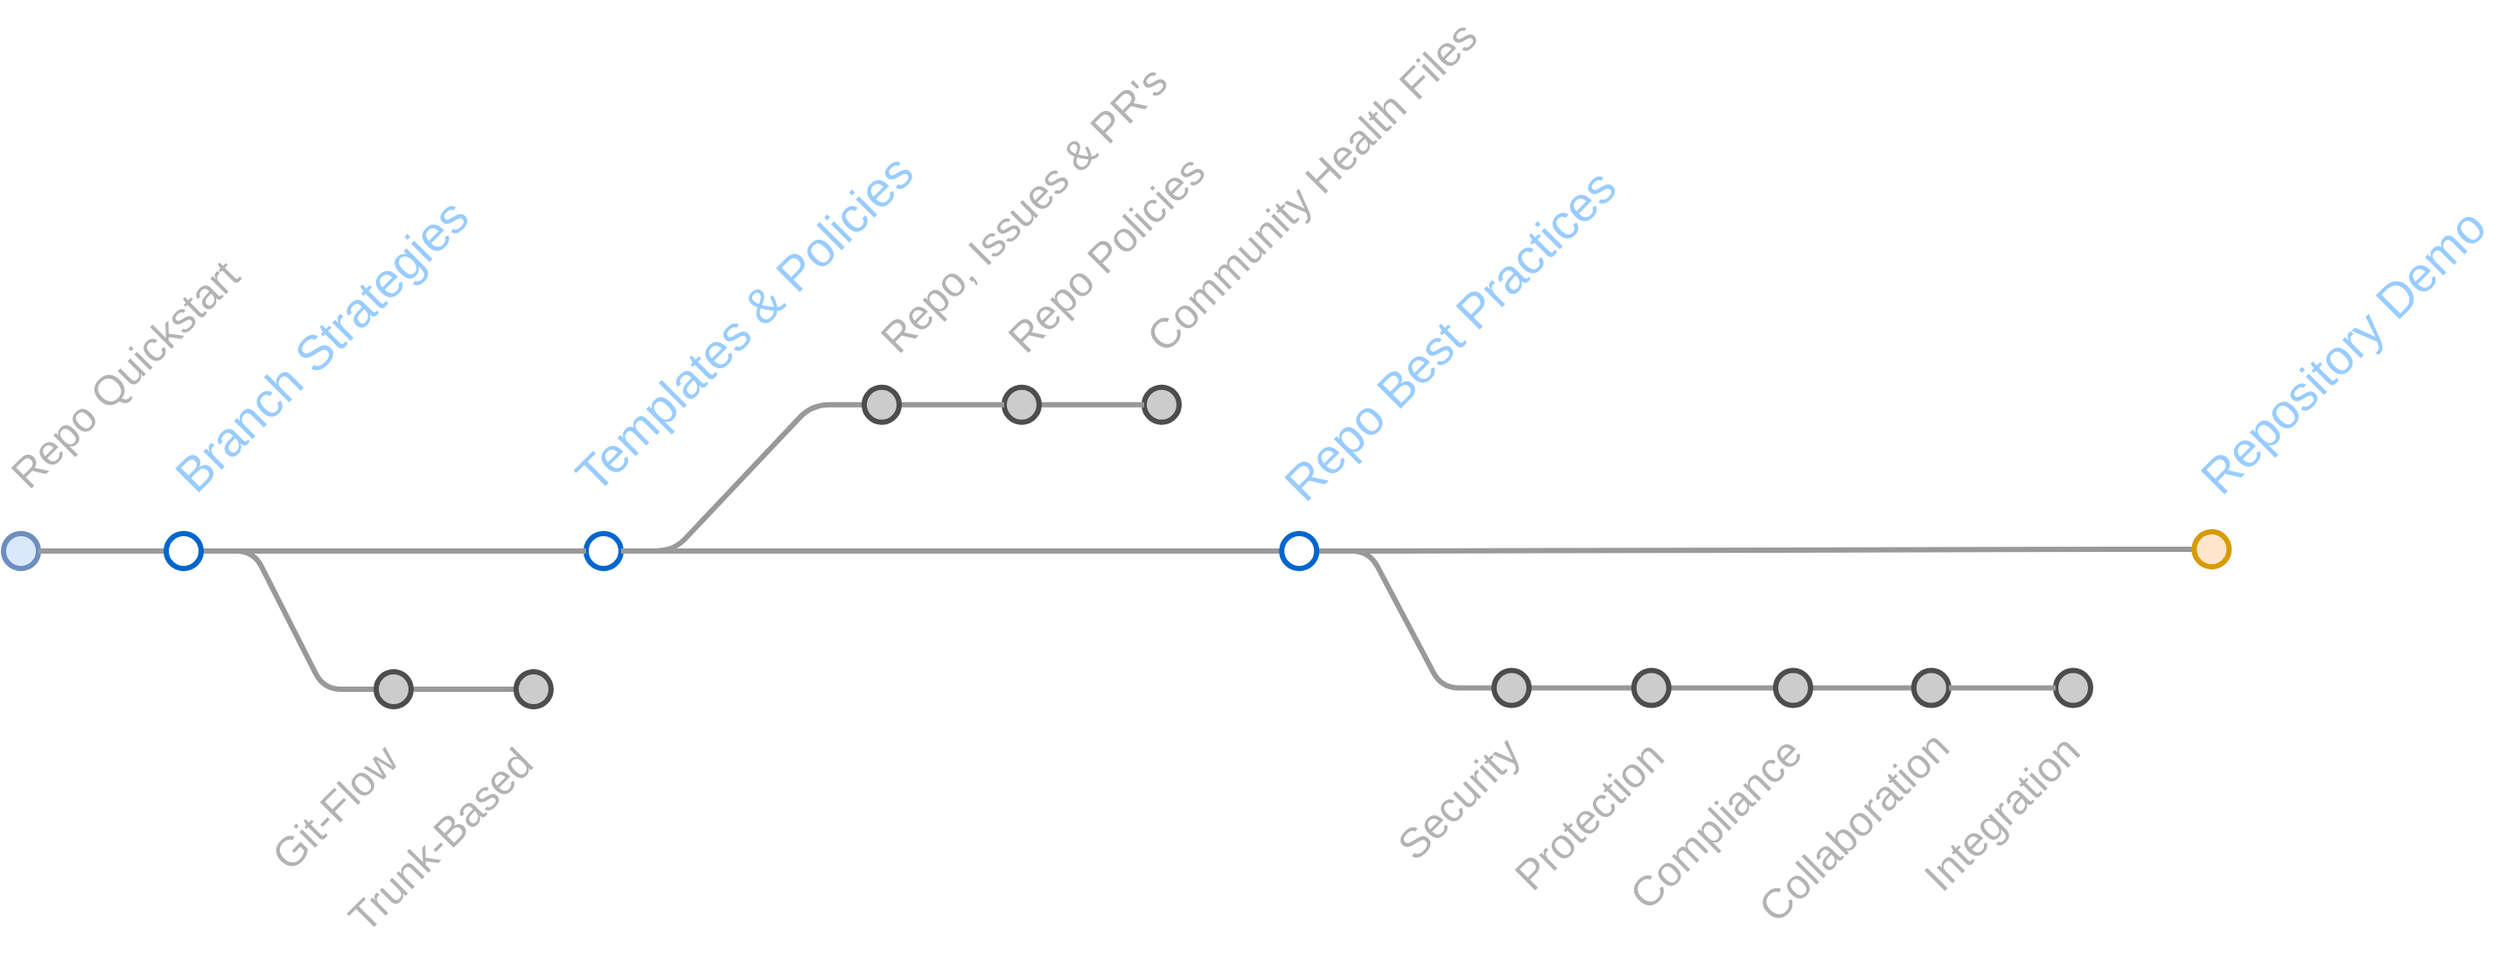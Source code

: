 <mxfile>
    <diagram id="iqNBcv5D5UAEnluReGte" name="Page-1">
        <mxGraphModel dx="641" dy="1101" grid="1" gridSize="10" guides="1" tooltips="1" connect="1" arrows="1" fold="1" page="1" pageScale="1" pageWidth="1169" pageHeight="827" math="0" shadow="0">
            <root>
                <mxCell id="0"/>
                <mxCell id="1" parent="0"/>
                <mxCell id="KxlWeBCbH4CNowEoGFHw-4" value="" style="ellipse;whiteSpace=wrap;html=1;aspect=fixed;strokeWidth=3;fillColor=#dae8fc;strokeColor=#6c8ebf;" parent="1" vertex="1">
                    <mxGeometry x="17" y="310.99" width="20" height="20" as="geometry"/>
                </mxCell>
                <mxCell id="KxlWeBCbH4CNowEoGFHw-6" value="Repo Quickstart" style="text;html=1;strokeColor=none;fillColor=none;align=left;verticalAlign=middle;whiteSpace=wrap;rounded=0;shadow=0;rotation=315;fontColor=#B3B3B3;fontSize=24;" parent="1" vertex="1">
                    <mxGeometry x="-3.15" y="205.5" width="189.3" height="20" as="geometry"/>
                </mxCell>
                <mxCell id="KxlWeBCbH4CNowEoGFHw-7" value="" style="endArrow=none;html=1;strokeWidth=3;entryX=1;entryY=0.5;entryDx=0;entryDy=0;exitX=0;exitY=0.5;exitDx=0;exitDy=0;strokeColor=#999999;startArrow=none;" parent="1" source="3" target="KxlWeBCbH4CNowEoGFHw-4" edge="1">
                    <mxGeometry width="50" height="50" relative="1" as="geometry">
                        <mxPoint x="127" y="320" as="sourcePoint"/>
                        <mxPoint x="77" y="330" as="targetPoint"/>
                    </mxGeometry>
                </mxCell>
                <mxCell id="KxlWeBCbH4CNowEoGFHw-25" style="edgeStyle=entityRelationEdgeStyle;rounded=1;orthogonalLoop=1;jettySize=auto;html=1;entryX=0;entryY=0.5;entryDx=0;entryDy=0;endArrow=none;endFill=0;strokeWidth=3;fontColor=#B3B3B3;exitX=1;exitY=0.5;exitDx=0;exitDy=0;strokeColor=#999999;" parent="1" source="KxlWeBCbH4CNowEoGFHw-8" target="KxlWeBCbH4CNowEoGFHw-24" edge="1">
                    <mxGeometry relative="1" as="geometry"/>
                </mxCell>
                <mxCell id="KxlWeBCbH4CNowEoGFHw-8" value="" style="ellipse;whiteSpace=wrap;html=1;aspect=fixed;strokeWidth=3;strokeColor=#0066CC;" parent="1" vertex="1">
                    <mxGeometry x="350" y="310.99" width="20" height="20" as="geometry"/>
                </mxCell>
                <mxCell id="KxlWeBCbH4CNowEoGFHw-51" style="edgeStyle=entityRelationEdgeStyle;rounded=1;orthogonalLoop=1;jettySize=auto;html=1;entryX=0;entryY=0.5;entryDx=0;entryDy=0;endArrow=none;endFill=0;strokeWidth=3;fontColor=#B3B3B3;strokeColor=#999999;exitX=1;exitY=0.5;exitDx=0;exitDy=0;" parent="1" source="KxlWeBCbH4CNowEoGFHw-12" target="KxlWeBCbH4CNowEoGFHw-35" edge="1">
                    <mxGeometry relative="1" as="geometry">
                        <mxPoint x="800" y="320" as="sourcePoint"/>
                    </mxGeometry>
                </mxCell>
                <mxCell id="KxlWeBCbH4CNowEoGFHw-52" style="edgeStyle=entityRelationEdgeStyle;rounded=1;orthogonalLoop=1;jettySize=auto;html=1;endArrow=none;endFill=0;strokeWidth=3;fontColor=#B3B3B3;strokeColor=#999999;exitX=1;exitY=0.5;exitDx=0;exitDy=0;" parent="1" source="KxlWeBCbH4CNowEoGFHw-12" target="KxlWeBCbH4CNowEoGFHw-53" edge="1">
                    <mxGeometry relative="1" as="geometry">
                        <mxPoint x="1191.19" y="322.81" as="targetPoint"/>
                        <mxPoint x="807.64" y="323.8" as="sourcePoint"/>
                    </mxGeometry>
                </mxCell>
                <mxCell id="KxlWeBCbH4CNowEoGFHw-18" value="Templates &amp;amp; Policies" style="text;html=1;strokeColor=none;fillColor=none;align=left;verticalAlign=middle;whiteSpace=wrap;rounded=0;shadow=0;rotation=315;fontColor=#99CCFF;fontStyle=0;fontSize=28;" parent="1" vertex="1">
                    <mxGeometry x="300.79" y="160.49" width="319.42" height="20" as="geometry"/>
                </mxCell>
                <mxCell id="KxlWeBCbH4CNowEoGFHw-19" value="Security" style="text;html=1;strokeColor=none;fillColor=none;align=right;verticalAlign=middle;whiteSpace=wrap;rounded=0;shadow=0;rotation=315;fontColor=#B3B3B3;fontSize=24;" parent="1" vertex="1">
                    <mxGeometry x="779.0" y="463.27" width="120" height="20" as="geometry"/>
                </mxCell>
                <mxCell id="KxlWeBCbH4CNowEoGFHw-21" value="" style="ellipse;whiteSpace=wrap;html=1;aspect=fixed;strokeWidth=3;fillColor=#CCCCCC;strokeColor=#4D4D4D;" parent="1" vertex="1">
                    <mxGeometry x="668.99" y="227.39" width="20" height="20" as="geometry"/>
                </mxCell>
                <mxCell id="KxlWeBCbH4CNowEoGFHw-37" style="edgeStyle=entityRelationEdgeStyle;rounded=1;orthogonalLoop=1;jettySize=auto;html=1;endArrow=none;endFill=0;strokeWidth=3;fontColor=#B3B3B3;strokeColor=#999999;" parent="1" source="KxlWeBCbH4CNowEoGFHw-23" target="KxlWeBCbH4CNowEoGFHw-21" edge="1">
                    <mxGeometry relative="1" as="geometry">
                        <mxPoint x="668.99" y="237.39" as="targetPoint"/>
                    </mxGeometry>
                </mxCell>
                <mxCell id="KxlWeBCbH4CNowEoGFHw-23" value="" style="ellipse;whiteSpace=wrap;html=1;aspect=fixed;strokeWidth=3;fillColor=#CCCCCC;strokeColor=#4D4D4D;" parent="1" vertex="1">
                    <mxGeometry x="588.99" y="227.39" width="20" height="20" as="geometry"/>
                </mxCell>
                <mxCell id="KxlWeBCbH4CNowEoGFHw-36" style="edgeStyle=entityRelationEdgeStyle;rounded=1;orthogonalLoop=1;jettySize=auto;html=1;endArrow=none;endFill=0;strokeWidth=3;fontColor=#B3B3B3;strokeColor=#999999;" parent="1" source="KxlWeBCbH4CNowEoGFHw-24" target="KxlWeBCbH4CNowEoGFHw-23" edge="1">
                    <mxGeometry relative="1" as="geometry"/>
                </mxCell>
                <mxCell id="KxlWeBCbH4CNowEoGFHw-24" value="" style="ellipse;whiteSpace=wrap;html=1;aspect=fixed;strokeWidth=3;fillColor=#CCCCCC;strokeColor=#4D4D4D;" parent="1" vertex="1">
                    <mxGeometry x="508.99" y="227.39" width="20" height="20" as="geometry"/>
                </mxCell>
                <mxCell id="KxlWeBCbH4CNowEoGFHw-29" value="Community Health Files" style="text;html=1;strokeColor=none;fillColor=none;align=left;verticalAlign=middle;whiteSpace=wrap;rounded=0;shadow=0;rotation=315;fontColor=#B3B3B3;fontSize=24;" parent="1" vertex="1">
                    <mxGeometry x="634.03" y="98.89" width="270" height="20" as="geometry"/>
                </mxCell>
                <mxCell id="KxlWeBCbH4CNowEoGFHw-30" value="Repo, Issues &amp;amp; PR's" style="text;html=1;strokeColor=none;fillColor=none;align=left;verticalAlign=middle;whiteSpace=wrap;rounded=0;shadow=0;rotation=315;fontColor=#B3B3B3;fontSize=24;" parent="1" vertex="1">
                    <mxGeometry x="485.79" y="110.07" width="241.15" height="20" as="geometry"/>
                </mxCell>
                <mxCell id="KxlWeBCbH4CNowEoGFHw-31" value="Repo Policies" style="text;html=1;strokeColor=none;fillColor=none;align=left;verticalAlign=middle;whiteSpace=wrap;rounded=0;shadow=0;rotation=315;fontColor=#B3B3B3;fontSize=24;" parent="1" vertex="1">
                    <mxGeometry x="565.74" y="124.17" width="200" height="20" as="geometry"/>
                </mxCell>
                <mxCell id="KxlWeBCbH4CNowEoGFHw-48" style="edgeStyle=entityRelationEdgeStyle;rounded=1;orthogonalLoop=1;jettySize=auto;html=1;entryX=0;entryY=0.5;entryDx=0;entryDy=0;endArrow=none;endFill=0;strokeWidth=3;fontColor=#B3B3B3;strokeColor=#999999;" parent="1" source="KxlWeBCbH4CNowEoGFHw-35" target="KxlWeBCbH4CNowEoGFHw-42" edge="1">
                    <mxGeometry relative="1" as="geometry"/>
                </mxCell>
                <mxCell id="KxlWeBCbH4CNowEoGFHw-35" value="" style="ellipse;whiteSpace=wrap;html=1;aspect=fixed;strokeWidth=3;fillColor=#CCCCCC;strokeColor=#4D4D4D;" parent="1" vertex="1">
                    <mxGeometry x="869" y="389.27" width="20" height="20" as="geometry"/>
                </mxCell>
                <mxCell id="KxlWeBCbH4CNowEoGFHw-41" value="Compliance" style="text;html=1;strokeColor=none;fillColor=none;align=right;verticalAlign=middle;whiteSpace=wrap;rounded=0;shadow=0;rotation=315;fontColor=#B3B3B3;fontSize=24;" parent="1" vertex="1">
                    <mxGeometry x="905.86" y="477.41" width="160" height="20" as="geometry"/>
                </mxCell>
                <mxCell id="KxlWeBCbH4CNowEoGFHw-49" style="edgeStyle=entityRelationEdgeStyle;rounded=1;orthogonalLoop=1;jettySize=auto;html=1;entryX=0;entryY=0.5;entryDx=0;entryDy=0;endArrow=none;endFill=0;strokeWidth=3;fontColor=#B3B3B3;strokeColor=#999999;" parent="1" source="KxlWeBCbH4CNowEoGFHw-42" target="KxlWeBCbH4CNowEoGFHw-44" edge="1">
                    <mxGeometry relative="1" as="geometry"/>
                </mxCell>
                <mxCell id="KxlWeBCbH4CNowEoGFHw-42" value="" style="ellipse;whiteSpace=wrap;html=1;aspect=fixed;strokeWidth=3;fillColor=#CCCCCC;strokeColor=#4D4D4D;" parent="1" vertex="1">
                    <mxGeometry x="948.93" y="389.27" width="20" height="20" as="geometry"/>
                </mxCell>
                <mxCell id="KxlWeBCbH4CNowEoGFHw-43" value="Collaboration" style="text;html=1;strokeColor=none;fillColor=none;align=right;verticalAlign=middle;whiteSpace=wrap;rounded=0;shadow=0;rotation=315;fontColor=#B3B3B3;fontSize=24;" parent="1" vertex="1">
                    <mxGeometry x="981.26" y="477.81" width="169.93" height="20" as="geometry"/>
                </mxCell>
                <mxCell id="KxlWeBCbH4CNowEoGFHw-50" style="edgeStyle=entityRelationEdgeStyle;rounded=1;orthogonalLoop=1;jettySize=auto;html=1;endArrow=none;endFill=0;strokeWidth=3;fontColor=#B3B3B3;strokeColor=#999999;" parent="1" source="KxlWeBCbH4CNowEoGFHw-44" target="KxlWeBCbH4CNowEoGFHw-46" edge="1">
                    <mxGeometry relative="1" as="geometry"/>
                </mxCell>
                <mxCell id="KxlWeBCbH4CNowEoGFHw-44" value="" style="ellipse;whiteSpace=wrap;html=1;aspect=fixed;strokeWidth=3;fillColor=#CCCCCC;strokeColor=#4D4D4D;" parent="1" vertex="1">
                    <mxGeometry x="1029.93" y="389.27" width="20" height="20" as="geometry"/>
                </mxCell>
                <mxCell id="KxlWeBCbH4CNowEoGFHw-45" value="Protection" style="text;html=1;strokeColor=none;fillColor=none;align=right;verticalAlign=middle;whiteSpace=wrap;rounded=0;shadow=0;rotation=315;fontColor=#B3B3B3;fontSize=24;" parent="1" vertex="1">
                    <mxGeometry x="861.26" y="465.27" width="120" height="20" as="geometry"/>
                </mxCell>
                <mxCell id="KxlWeBCbH4CNowEoGFHw-46" value="" style="ellipse;whiteSpace=wrap;html=1;aspect=fixed;strokeWidth=3;fillColor=#CCCCCC;strokeColor=#4D4D4D;" parent="1" vertex="1">
                    <mxGeometry x="1108.93" y="389.27" width="20" height="20" as="geometry"/>
                </mxCell>
                <mxCell id="KxlWeBCbH4CNowEoGFHw-47" value="Repo Best Practices" style="text;html=1;strokeColor=none;fillColor=none;align=left;verticalAlign=middle;whiteSpace=wrap;rounded=0;shadow=0;rotation=315;fontColor=#99CCFF;fontStyle=0;fontSize=28;" parent="1" vertex="1">
                    <mxGeometry x="710.18" y="175.82" width="290" height="20" as="geometry"/>
                </mxCell>
                <mxCell id="KxlWeBCbH4CNowEoGFHw-53" value="" style="ellipse;whiteSpace=wrap;html=1;aspect=fixed;strokeWidth=3;strokeColor=#d79b00;fillColor=#ffe6cc;" parent="1" vertex="1">
                    <mxGeometry x="1269.19" y="310" width="20" height="20" as="geometry"/>
                </mxCell>
                <mxCell id="KxlWeBCbH4CNowEoGFHw-54" value="Repository Demo" style="text;html=1;strokeColor=none;fillColor=none;align=left;verticalAlign=middle;whiteSpace=wrap;rounded=0;shadow=0;rotation=315;fontColor=#99CCFF;fontStyle=0;fontSize=28;" parent="1" vertex="1">
                    <mxGeometry x="1244.69" y="197.38" width="218.99" height="20" as="geometry"/>
                </mxCell>
                <mxCell id="11" style="edgeStyle=entityRelationEdgeStyle;html=1;endArrow=none;endFill=0;strokeWidth=3;strokeColor=#999999;" parent="1" source="3" target="5" edge="1">
                    <mxGeometry relative="1" as="geometry">
                        <mxPoint x="227" y="120" as="targetPoint"/>
                    </mxGeometry>
                </mxCell>
                <mxCell id="4" value="Branch Strategies" style="text;html=1;strokeColor=none;fillColor=none;align=left;verticalAlign=middle;whiteSpace=wrap;rounded=0;shadow=0;rotation=315;fontColor=#99CCFF;fontStyle=0;fontSize=28;" parent="1" vertex="1">
                    <mxGeometry x="77.69" y="174.4" width="280" height="20" as="geometry"/>
                </mxCell>
                <mxCell id="15" style="edgeStyle=entityRelationEdgeStyle;html=1;entryX=0.5;entryY=0.5;entryDx=0;entryDy=0;entryPerimeter=0;strokeColor=#999999;strokeWidth=3;endArrow=none;endFill=0;" parent="1" source="5" target="8" edge="1">
                    <mxGeometry relative="1" as="geometry"/>
                </mxCell>
                <mxCell id="5" value="" style="ellipse;whiteSpace=wrap;html=1;aspect=fixed;strokeWidth=3;fillColor=#CCCCCC;strokeColor=#4D4D4D;" parent="1" vertex="1">
                    <mxGeometry x="230" y="390" width="20" height="20" as="geometry"/>
                </mxCell>
                <mxCell id="8" value="" style="ellipse;whiteSpace=wrap;html=1;aspect=fixed;strokeWidth=3;fillColor=#CCCCCC;strokeColor=#4D4D4D;" parent="1" vertex="1">
                    <mxGeometry x="310" y="390" width="20" height="20" as="geometry"/>
                </mxCell>
                <mxCell id="9" value="Trunk-Based" style="text;html=1;strokeColor=none;fillColor=none;align=right;verticalAlign=middle;whiteSpace=wrap;rounded=0;shadow=0;rotation=315;fontColor=#B3B3B3;fontSize=24;" parent="1" vertex="1">
                    <mxGeometry x="192.2" y="477.81" width="146" height="20" as="geometry"/>
                </mxCell>
                <mxCell id="10" value="Git-Flow" style="text;html=1;strokeColor=none;fillColor=none;align=right;verticalAlign=middle;whiteSpace=wrap;rounded=0;shadow=0;rotation=315;fontColor=#B3B3B3;fontSize=24;" parent="1" vertex="1">
                    <mxGeometry x="140.74" y="465.27" width="116" height="20" as="geometry"/>
                </mxCell>
                <mxCell id="13" value="" style="edgeStyle=orthogonalEdgeStyle;rounded=0;orthogonalLoop=1;jettySize=auto;html=1;strokeWidth=3;fontColor=#B3B3B3;endArrow=none;endFill=0;strokeColor=#999999;" parent="1" source="KxlWeBCbH4CNowEoGFHw-8" target="KxlWeBCbH4CNowEoGFHw-12" edge="1">
                    <mxGeometry relative="1" as="geometry">
                        <mxPoint x="789.07" y="320.99" as="targetPoint"/>
                        <mxPoint x="370" y="320.99" as="sourcePoint"/>
                    </mxGeometry>
                </mxCell>
                <mxCell id="KxlWeBCbH4CNowEoGFHw-12" value="" style="ellipse;whiteSpace=wrap;html=1;aspect=fixed;strokeWidth=3;strokeColor=#0066CC;" parent="1" vertex="1">
                    <mxGeometry x="747.64" y="310.99" width="20" height="20" as="geometry"/>
                </mxCell>
                <mxCell id="17" value="" style="endArrow=none;html=1;strokeWidth=3;entryX=1;entryY=0.5;entryDx=0;entryDy=0;exitX=0;exitY=0.5;exitDx=0;exitDy=0;strokeColor=#999999;" parent="1" source="KxlWeBCbH4CNowEoGFHw-8" target="3" edge="1">
                    <mxGeometry width="50" height="50" relative="1" as="geometry">
                        <mxPoint x="350" y="320.99" as="sourcePoint"/>
                        <mxPoint x="37.0" y="320" as="targetPoint"/>
                    </mxGeometry>
                </mxCell>
                <mxCell id="3" value="" style="ellipse;whiteSpace=wrap;html=1;aspect=fixed;strokeWidth=3;strokeColor=#0066CC;" parent="1" vertex="1">
                    <mxGeometry x="110" y="310.99" width="20" height="20" as="geometry"/>
                </mxCell>
                <mxCell id="19" value="" style="ellipse;whiteSpace=wrap;html=1;aspect=fixed;strokeWidth=3;fillColor=#CCCCCC;strokeColor=#4D4D4D;" parent="1" vertex="1">
                    <mxGeometry x="1190.0" y="389.27" width="20" height="20" as="geometry"/>
                </mxCell>
                <mxCell id="20" value="Integration" style="text;html=1;strokeColor=none;fillColor=none;align=right;verticalAlign=middle;whiteSpace=wrap;rounded=0;shadow=0;rotation=315;fontColor=#B3B3B3;fontSize=24;" parent="1" vertex="1">
                    <mxGeometry x="1080.42" y="470" width="141.54" height="20" as="geometry"/>
                </mxCell>
                <mxCell id="21" style="edgeStyle=entityRelationEdgeStyle;rounded=1;orthogonalLoop=1;jettySize=auto;html=1;endArrow=none;endFill=0;strokeWidth=3;fontColor=#B3B3B3;strokeColor=#999999;" parent="1" source="KxlWeBCbH4CNowEoGFHw-46" target="19" edge="1">
                    <mxGeometry relative="1" as="geometry">
                        <mxPoint x="1170" y="400" as="sourcePoint"/>
                        <mxPoint x="1230" y="400" as="targetPoint"/>
                    </mxGeometry>
                </mxCell>
            </root>
        </mxGraphModel>
    </diagram>
</mxfile>